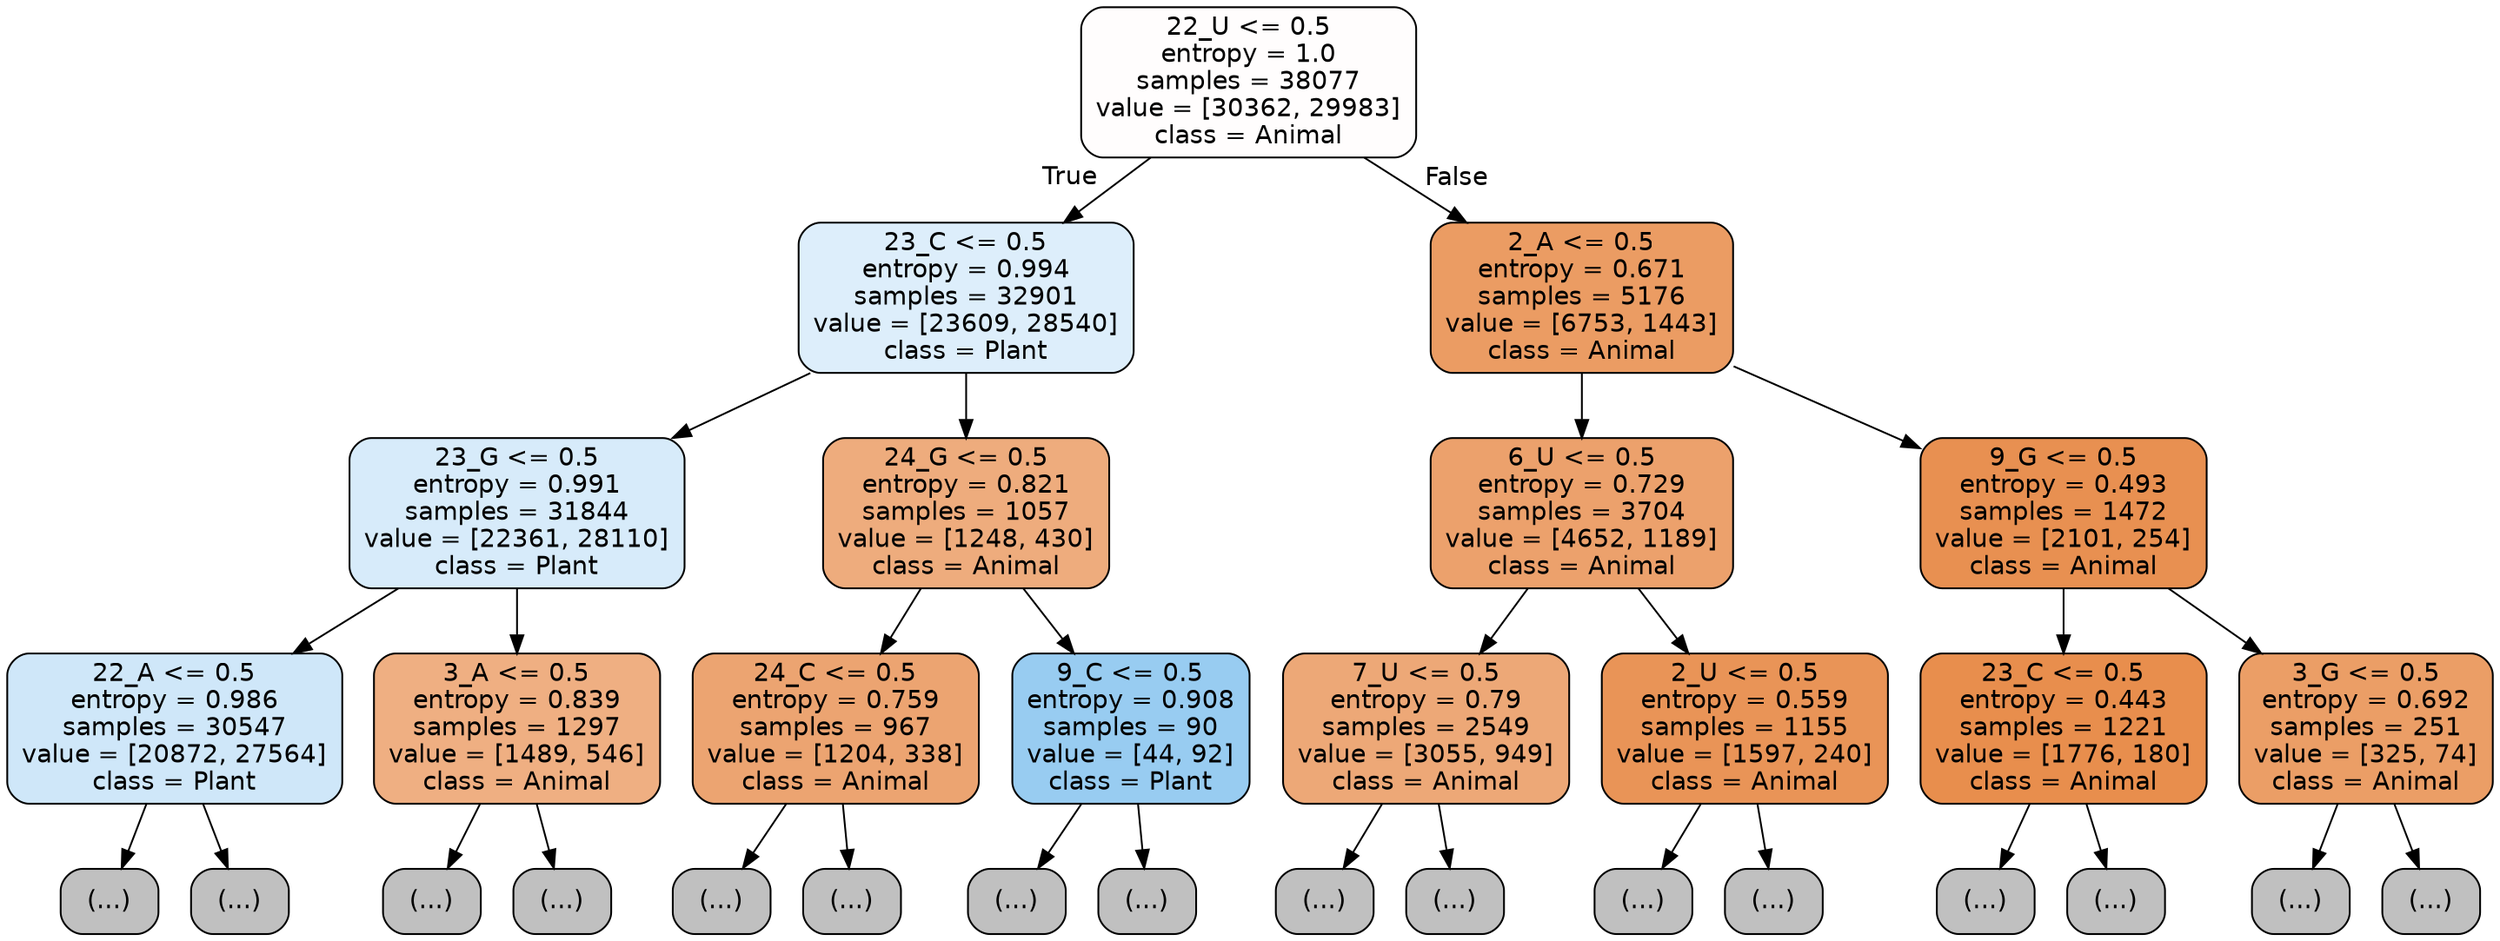 digraph Tree {
node [shape=box, style="filled, rounded", color="black", fontname="helvetica"] ;
edge [fontname="helvetica"] ;
0 [label="22_U <= 0.5\nentropy = 1.0\nsamples = 38077\nvalue = [30362, 29983]\nclass = Animal", fillcolor="#fffdfd"] ;
1 [label="23_C <= 0.5\nentropy = 0.994\nsamples = 32901\nvalue = [23609, 28540]\nclass = Plant", fillcolor="#ddeefb"] ;
0 -> 1 [labeldistance=2.5, labelangle=45, headlabel="True"] ;
2 [label="23_G <= 0.5\nentropy = 0.991\nsamples = 31844\nvalue = [22361, 28110]\nclass = Plant", fillcolor="#d7ebfa"] ;
1 -> 2 ;
3 [label="22_A <= 0.5\nentropy = 0.986\nsamples = 30547\nvalue = [20872, 27564]\nclass = Plant", fillcolor="#cfe7f9"] ;
2 -> 3 ;
4 [label="(...)", fillcolor="#C0C0C0"] ;
3 -> 4 ;
11951 [label="(...)", fillcolor="#C0C0C0"] ;
3 -> 11951 ;
13538 [label="3_A <= 0.5\nentropy = 0.839\nsamples = 1297\nvalue = [1489, 546]\nclass = Animal", fillcolor="#efaf82"] ;
2 -> 13538 ;
13539 [label="(...)", fillcolor="#C0C0C0"] ;
13538 -> 13539 ;
13988 [label="(...)", fillcolor="#C0C0C0"] ;
13538 -> 13988 ;
14133 [label="24_G <= 0.5\nentropy = 0.821\nsamples = 1057\nvalue = [1248, 430]\nclass = Animal", fillcolor="#eeac7d"] ;
1 -> 14133 ;
14134 [label="24_C <= 0.5\nentropy = 0.759\nsamples = 967\nvalue = [1204, 338]\nclass = Animal", fillcolor="#eca471"] ;
14133 -> 14134 ;
14135 [label="(...)", fillcolor="#C0C0C0"] ;
14134 -> 14135 ;
14508 [label="(...)", fillcolor="#C0C0C0"] ;
14134 -> 14508 ;
14575 [label="9_C <= 0.5\nentropy = 0.908\nsamples = 90\nvalue = [44, 92]\nclass = Plant", fillcolor="#98ccf1"] ;
14133 -> 14575 ;
14576 [label="(...)", fillcolor="#C0C0C0"] ;
14575 -> 14576 ;
14615 [label="(...)", fillcolor="#C0C0C0"] ;
14575 -> 14615 ;
14624 [label="2_A <= 0.5\nentropy = 0.671\nsamples = 5176\nvalue = [6753, 1443]\nclass = Animal", fillcolor="#eb9c63"] ;
0 -> 14624 [labeldistance=2.5, labelangle=-45, headlabel="False"] ;
14625 [label="6_U <= 0.5\nentropy = 0.729\nsamples = 3704\nvalue = [4652, 1189]\nclass = Animal", fillcolor="#eca16c"] ;
14624 -> 14625 ;
14626 [label="7_U <= 0.5\nentropy = 0.79\nsamples = 2549\nvalue = [3055, 949]\nclass = Animal", fillcolor="#eda877"] ;
14625 -> 14626 ;
14627 [label="(...)", fillcolor="#C0C0C0"] ;
14626 -> 14627 ;
15516 [label="(...)", fillcolor="#C0C0C0"] ;
14626 -> 15516 ;
15781 [label="2_U <= 0.5\nentropy = 0.559\nsamples = 1155\nvalue = [1597, 240]\nclass = Animal", fillcolor="#e99457"] ;
14625 -> 15781 ;
15782 [label="(...)", fillcolor="#C0C0C0"] ;
15781 -> 15782 ;
16041 [label="(...)", fillcolor="#C0C0C0"] ;
15781 -> 16041 ;
16150 [label="9_G <= 0.5\nentropy = 0.493\nsamples = 1472\nvalue = [2101, 254]\nclass = Animal", fillcolor="#e89051"] ;
14624 -> 16150 ;
16151 [label="23_C <= 0.5\nentropy = 0.443\nsamples = 1221\nvalue = [1776, 180]\nclass = Animal", fillcolor="#e88e4d"] ;
16150 -> 16151 ;
16152 [label="(...)", fillcolor="#C0C0C0"] ;
16151 -> 16152 ;
16471 [label="(...)", fillcolor="#C0C0C0"] ;
16151 -> 16471 ;
16504 [label="3_G <= 0.5\nentropy = 0.692\nsamples = 251\nvalue = [325, 74]\nclass = Animal", fillcolor="#eb9e66"] ;
16150 -> 16504 ;
16505 [label="(...)", fillcolor="#C0C0C0"] ;
16504 -> 16505 ;
16576 [label="(...)", fillcolor="#C0C0C0"] ;
16504 -> 16576 ;
}